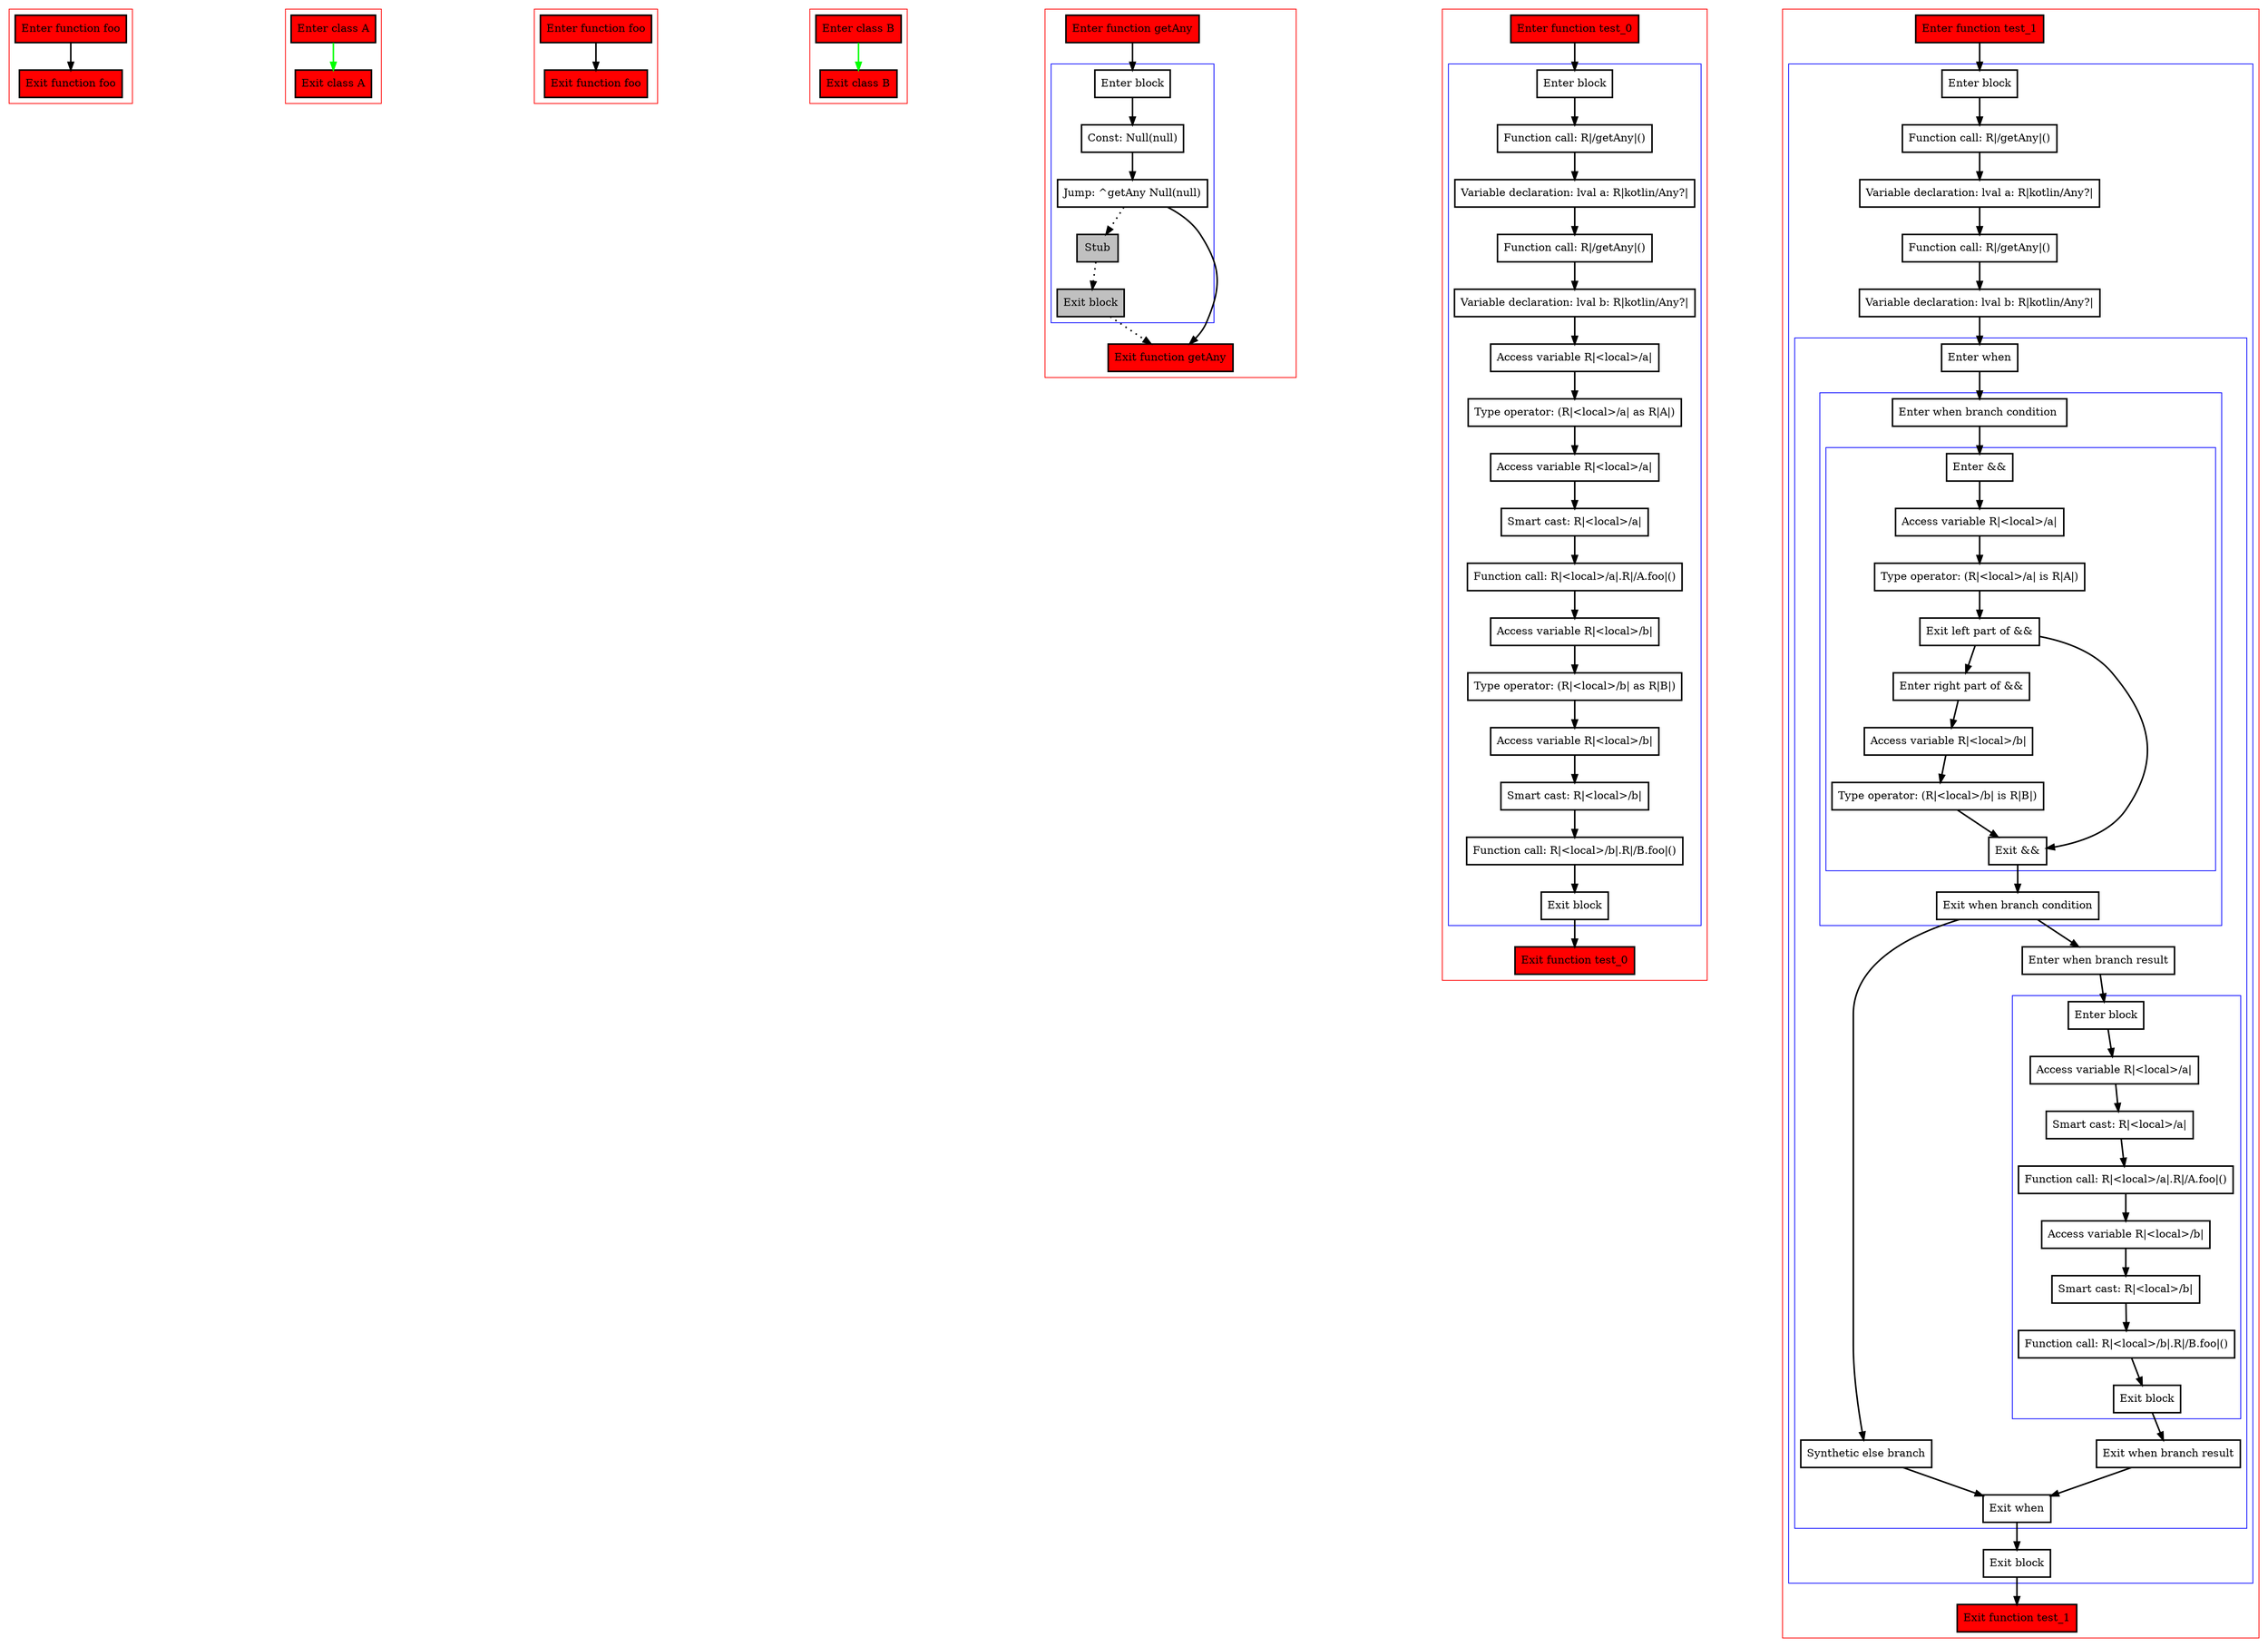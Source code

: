 digraph multipleCasts_kt {
    graph [nodesep=3]
    node [shape=box penwidth=2]
    edge [penwidth=2]

    subgraph cluster_0 {
        color=red
        0 [label="Enter function foo" style="filled" fillcolor=red];
        1 [label="Exit function foo" style="filled" fillcolor=red];
    }
    0 -> {1};

    subgraph cluster_1 {
        color=red
        2 [label="Enter class A" style="filled" fillcolor=red];
        3 [label="Exit class A" style="filled" fillcolor=red];
    }
    2 -> {3} [color=green];

    subgraph cluster_2 {
        color=red
        4 [label="Enter function foo" style="filled" fillcolor=red];
        5 [label="Exit function foo" style="filled" fillcolor=red];
    }
    4 -> {5};

    subgraph cluster_3 {
        color=red
        6 [label="Enter class B" style="filled" fillcolor=red];
        7 [label="Exit class B" style="filled" fillcolor=red];
    }
    6 -> {7} [color=green];

    subgraph cluster_4 {
        color=red
        8 [label="Enter function getAny" style="filled" fillcolor=red];
        subgraph cluster_5 {
            color=blue
            9 [label="Enter block"];
            10 [label="Const: Null(null)"];
            11 [label="Jump: ^getAny Null(null)"];
            12 [label="Stub" style="filled" fillcolor=gray];
            13 [label="Exit block" style="filled" fillcolor=gray];
        }
        14 [label="Exit function getAny" style="filled" fillcolor=red];
    }
    8 -> {9};
    9 -> {10};
    10 -> {11};
    11 -> {14};
    11 -> {12} [style=dotted];
    12 -> {13} [style=dotted];
    13 -> {14} [style=dotted];

    subgraph cluster_6 {
        color=red
        15 [label="Enter function test_0" style="filled" fillcolor=red];
        subgraph cluster_7 {
            color=blue
            16 [label="Enter block"];
            17 [label="Function call: R|/getAny|()"];
            18 [label="Variable declaration: lval a: R|kotlin/Any?|"];
            19 [label="Function call: R|/getAny|()"];
            20 [label="Variable declaration: lval b: R|kotlin/Any?|"];
            21 [label="Access variable R|<local>/a|"];
            22 [label="Type operator: (R|<local>/a| as R|A|)"];
            23 [label="Access variable R|<local>/a|"];
            24 [label="Smart cast: R|<local>/a|"];
            25 [label="Function call: R|<local>/a|.R|/A.foo|()"];
            26 [label="Access variable R|<local>/b|"];
            27 [label="Type operator: (R|<local>/b| as R|B|)"];
            28 [label="Access variable R|<local>/b|"];
            29 [label="Smart cast: R|<local>/b|"];
            30 [label="Function call: R|<local>/b|.R|/B.foo|()"];
            31 [label="Exit block"];
        }
        32 [label="Exit function test_0" style="filled" fillcolor=red];
    }
    15 -> {16};
    16 -> {17};
    17 -> {18};
    18 -> {19};
    19 -> {20};
    20 -> {21};
    21 -> {22};
    22 -> {23};
    23 -> {24};
    24 -> {25};
    25 -> {26};
    26 -> {27};
    27 -> {28};
    28 -> {29};
    29 -> {30};
    30 -> {31};
    31 -> {32};

    subgraph cluster_8 {
        color=red
        33 [label="Enter function test_1" style="filled" fillcolor=red];
        subgraph cluster_9 {
            color=blue
            34 [label="Enter block"];
            35 [label="Function call: R|/getAny|()"];
            36 [label="Variable declaration: lval a: R|kotlin/Any?|"];
            37 [label="Function call: R|/getAny|()"];
            38 [label="Variable declaration: lval b: R|kotlin/Any?|"];
            subgraph cluster_10 {
                color=blue
                39 [label="Enter when"];
                subgraph cluster_11 {
                    color=blue
                    40 [label="Enter when branch condition "];
                    subgraph cluster_12 {
                        color=blue
                        41 [label="Enter &&"];
                        42 [label="Access variable R|<local>/a|"];
                        43 [label="Type operator: (R|<local>/a| is R|A|)"];
                        44 [label="Exit left part of &&"];
                        45 [label="Enter right part of &&"];
                        46 [label="Access variable R|<local>/b|"];
                        47 [label="Type operator: (R|<local>/b| is R|B|)"];
                        48 [label="Exit &&"];
                    }
                    49 [label="Exit when branch condition"];
                }
                50 [label="Synthetic else branch"];
                51 [label="Enter when branch result"];
                subgraph cluster_13 {
                    color=blue
                    52 [label="Enter block"];
                    53 [label="Access variable R|<local>/a|"];
                    54 [label="Smart cast: R|<local>/a|"];
                    55 [label="Function call: R|<local>/a|.R|/A.foo|()"];
                    56 [label="Access variable R|<local>/b|"];
                    57 [label="Smart cast: R|<local>/b|"];
                    58 [label="Function call: R|<local>/b|.R|/B.foo|()"];
                    59 [label="Exit block"];
                }
                60 [label="Exit when branch result"];
                61 [label="Exit when"];
            }
            62 [label="Exit block"];
        }
        63 [label="Exit function test_1" style="filled" fillcolor=red];
    }
    33 -> {34};
    34 -> {35};
    35 -> {36};
    36 -> {37};
    37 -> {38};
    38 -> {39};
    39 -> {40};
    40 -> {41};
    41 -> {42};
    42 -> {43};
    43 -> {44};
    44 -> {48 45};
    45 -> {46};
    46 -> {47};
    47 -> {48};
    48 -> {49};
    49 -> {51 50};
    50 -> {61};
    51 -> {52};
    52 -> {53};
    53 -> {54};
    54 -> {55};
    55 -> {56};
    56 -> {57};
    57 -> {58};
    58 -> {59};
    59 -> {60};
    60 -> {61};
    61 -> {62};
    62 -> {63};

}

